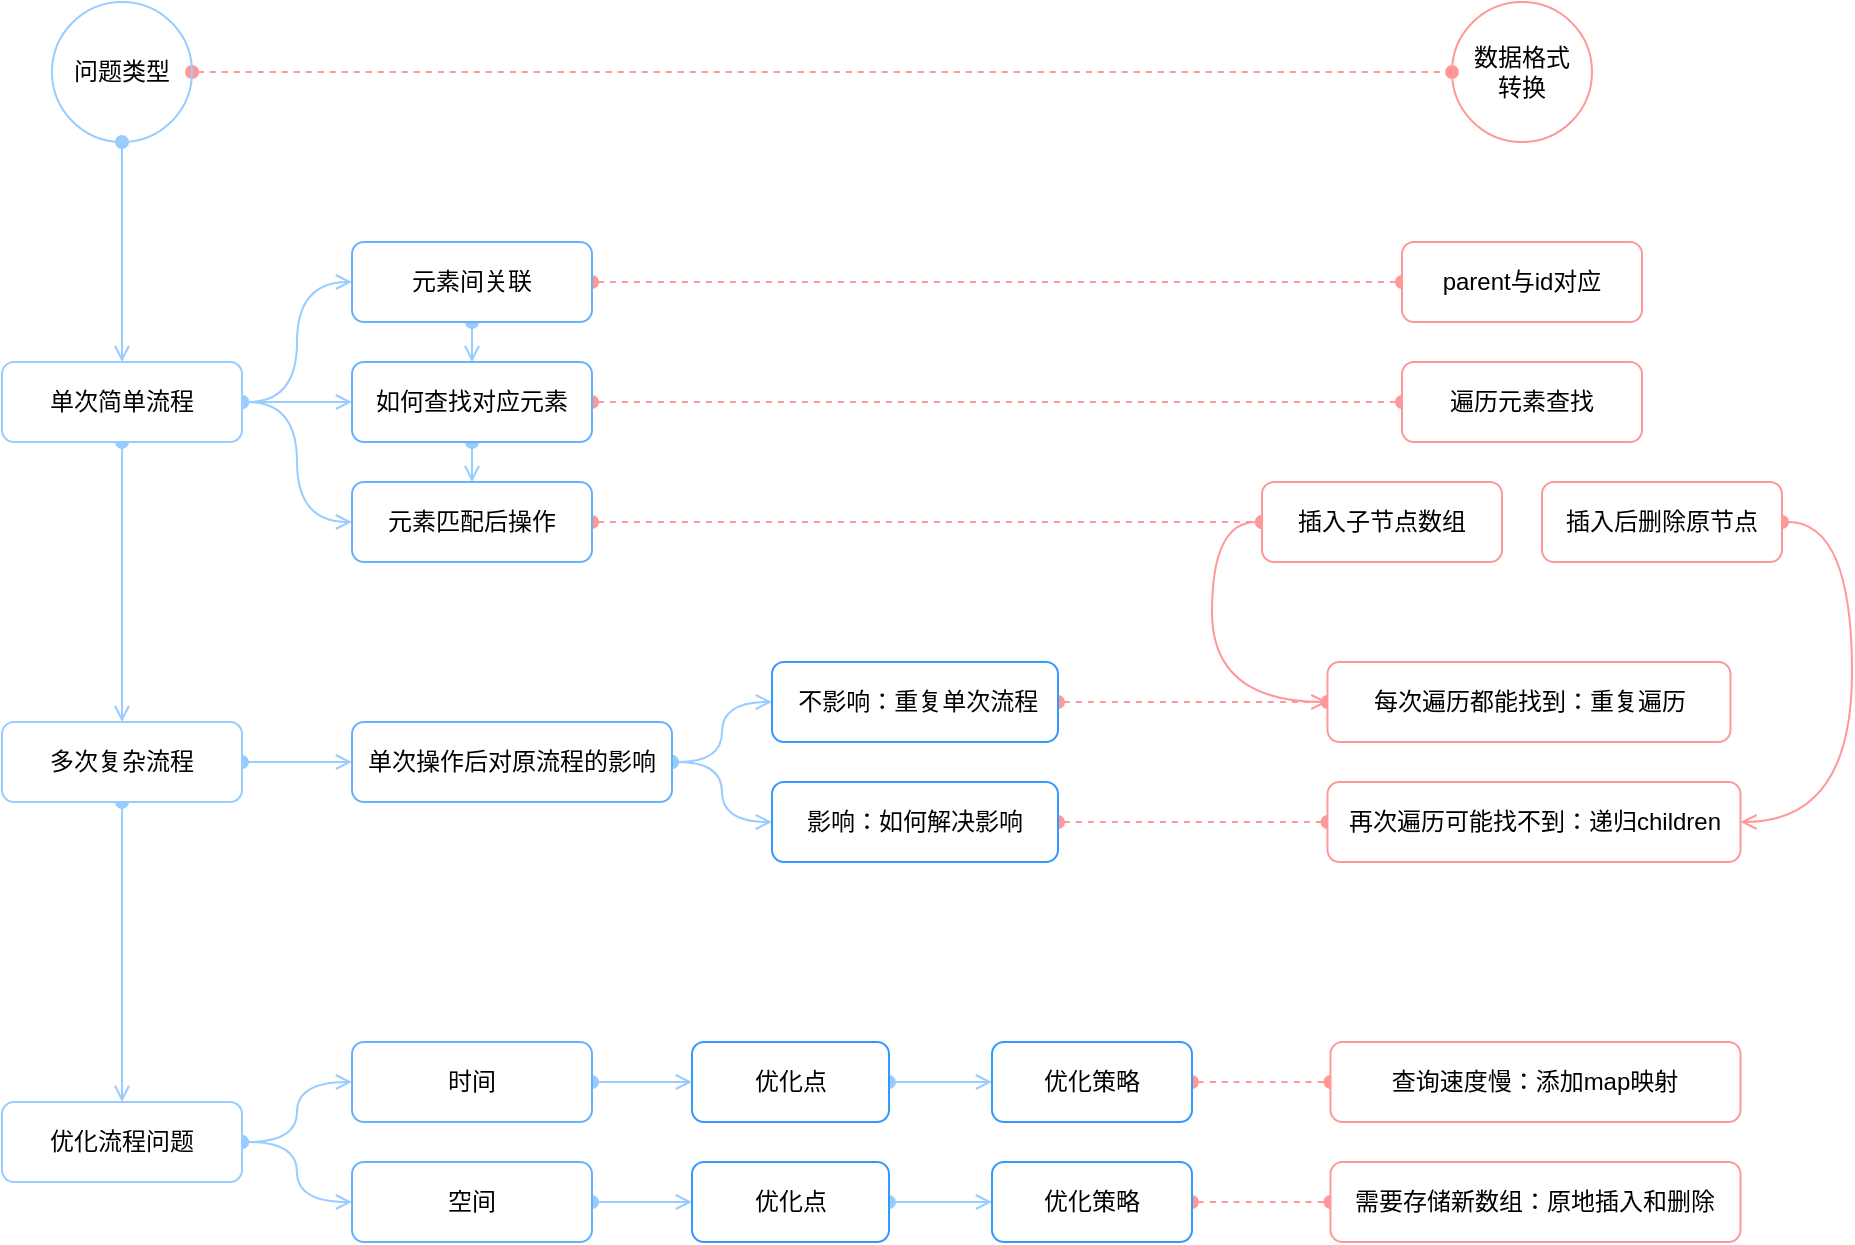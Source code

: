 <mxfile>
    <diagram id="cdAYQIU88_5YnIyllZbv" name="第 1 页">
        <mxGraphModel dx="1123" dy="718" grid="0" gridSize="10" guides="0" tooltips="1" connect="1" arrows="1" fold="1" page="0" pageScale="1" pageWidth="827" pageHeight="1169" math="0" shadow="0">
            <root>
                <mxCell id="0"/>
                <mxCell id="1" parent="0"/>
                <mxCell id="19" style="edgeStyle=none;html=1;exitX=0.5;exitY=1;exitDx=0;exitDy=0;entryX=0.5;entryY=0;entryDx=0;entryDy=0;strokeColor=#99CCFF;startArrow=oval;startFill=1;endArrow=open;endFill=0;" edge="1" parent="1" source="2" target="7">
                    <mxGeometry relative="1" as="geometry"/>
                </mxCell>
                <mxCell id="21" style="edgeStyle=orthogonalEdgeStyle;html=1;exitX=1;exitY=0.5;exitDx=0;exitDy=0;entryX=0;entryY=0.5;entryDx=0;entryDy=0;strokeColor=#99CCFF;startArrow=oval;startFill=1;endArrow=open;endFill=0;curved=1;" edge="1" parent="1" source="2" target="4">
                    <mxGeometry relative="1" as="geometry"/>
                </mxCell>
                <mxCell id="22" style="edgeStyle=orthogonalEdgeStyle;curved=1;html=1;exitX=1;exitY=0.5;exitDx=0;exitDy=0;entryX=0;entryY=0.5;entryDx=0;entryDy=0;strokeColor=#99CCFF;startArrow=oval;startFill=1;endArrow=open;endFill=0;" edge="1" parent="1" source="2" target="5">
                    <mxGeometry relative="1" as="geometry"/>
                </mxCell>
                <mxCell id="23" style="edgeStyle=orthogonalEdgeStyle;curved=1;html=1;exitX=1;exitY=0.5;exitDx=0;exitDy=0;entryX=0;entryY=0.5;entryDx=0;entryDy=0;strokeColor=#99CCFF;startArrow=oval;startFill=1;endArrow=open;endFill=0;" edge="1" parent="1" source="2" target="6">
                    <mxGeometry relative="1" as="geometry"/>
                </mxCell>
                <mxCell id="2" value="单次简单流程" style="rounded=1;whiteSpace=wrap;html=1;strokeColor=#99CCFF;" vertex="1" parent="1">
                    <mxGeometry x="335" y="230" width="120" height="40" as="geometry"/>
                </mxCell>
                <mxCell id="18" style="edgeStyle=none;html=1;exitX=0.5;exitY=1;exitDx=0;exitDy=0;entryX=0.5;entryY=0;entryDx=0;entryDy=0;startArrow=oval;startFill=1;endArrow=open;endFill=0;strokeColor=#99CCFF;" edge="1" parent="1" source="3" target="2">
                    <mxGeometry relative="1" as="geometry"/>
                </mxCell>
                <mxCell id="142" style="edgeStyle=orthogonalEdgeStyle;curved=1;html=1;exitX=1;exitY=0.5;exitDx=0;exitDy=0;entryX=0;entryY=0.5;entryDx=0;entryDy=0;strokeColor=#FF9999;startArrow=oval;startFill=1;endArrow=oval;endFill=1;dashed=1;" edge="1" parent="1" source="3" target="74">
                    <mxGeometry relative="1" as="geometry"/>
                </mxCell>
                <mxCell id="3" value="问题类型" style="ellipse;whiteSpace=wrap;html=1;aspect=fixed;fillColor=none;strokeColor=#99CCFF;" vertex="1" parent="1">
                    <mxGeometry x="360" y="50" width="70" height="70" as="geometry"/>
                </mxCell>
                <mxCell id="24" style="edgeStyle=orthogonalEdgeStyle;curved=1;html=1;exitX=0.5;exitY=1;exitDx=0;exitDy=0;entryX=0.5;entryY=0;entryDx=0;entryDy=0;strokeColor=#99CCFF;startArrow=oval;startFill=1;endArrow=open;endFill=0;" edge="1" parent="1" source="4" target="5">
                    <mxGeometry relative="1" as="geometry"/>
                </mxCell>
                <mxCell id="143" style="edgeStyle=orthogonalEdgeStyle;curved=1;html=1;exitX=1;exitY=0.5;exitDx=0;exitDy=0;entryX=0;entryY=0.5;entryDx=0;entryDy=0;dashed=1;strokeColor=#FF9999;startArrow=oval;startFill=1;endArrow=oval;endFill=1;" edge="1" parent="1" source="4" target="76">
                    <mxGeometry relative="1" as="geometry"/>
                </mxCell>
                <mxCell id="4" value="元素间关联" style="rounded=1;whiteSpace=wrap;html=1;strokeColor=#66B2FF;" vertex="1" parent="1">
                    <mxGeometry x="510" y="170" width="120" height="40" as="geometry"/>
                </mxCell>
                <mxCell id="25" style="edgeStyle=orthogonalEdgeStyle;curved=1;html=1;exitX=0.5;exitY=1;exitDx=0;exitDy=0;entryX=0.5;entryY=0;entryDx=0;entryDy=0;strokeColor=#99CCFF;startArrow=oval;startFill=1;endArrow=open;endFill=0;" edge="1" parent="1" source="5" target="6">
                    <mxGeometry relative="1" as="geometry"/>
                </mxCell>
                <mxCell id="144" style="edgeStyle=orthogonalEdgeStyle;curved=1;html=1;exitX=1;exitY=0.5;exitDx=0;exitDy=0;entryX=0;entryY=0.5;entryDx=0;entryDy=0;dashed=1;strokeColor=#FF9999;startArrow=oval;startFill=1;endArrow=oval;endFill=1;" edge="1" parent="1" source="5" target="78">
                    <mxGeometry relative="1" as="geometry"/>
                </mxCell>
                <mxCell id="5" value="如何查找对应元素" style="rounded=1;whiteSpace=wrap;html=1;strokeColor=#66B2FF;" vertex="1" parent="1">
                    <mxGeometry x="510" y="230" width="120" height="40" as="geometry"/>
                </mxCell>
                <mxCell id="145" style="edgeStyle=orthogonalEdgeStyle;curved=1;html=1;exitX=1;exitY=0.5;exitDx=0;exitDy=0;entryX=0;entryY=0.5;entryDx=0;entryDy=0;dashed=1;strokeColor=#FF9999;startArrow=oval;startFill=1;endArrow=oval;endFill=1;" edge="1" parent="1" source="6" target="79">
                    <mxGeometry relative="1" as="geometry"/>
                </mxCell>
                <mxCell id="6" value="元素匹配后操作" style="rounded=1;whiteSpace=wrap;html=1;strokeColor=#66B2FF;" vertex="1" parent="1">
                    <mxGeometry x="510" y="290" width="120" height="40" as="geometry"/>
                </mxCell>
                <mxCell id="20" style="edgeStyle=none;html=1;exitX=0.5;exitY=1;exitDx=0;exitDy=0;entryX=0.5;entryY=0;entryDx=0;entryDy=0;strokeColor=#99CCFF;startArrow=oval;startFill=1;endArrow=open;endFill=0;" edge="1" parent="1" source="7" target="11">
                    <mxGeometry relative="1" as="geometry"/>
                </mxCell>
                <mxCell id="26" style="edgeStyle=orthogonalEdgeStyle;curved=1;html=1;exitX=1;exitY=0.5;exitDx=0;exitDy=0;entryX=0;entryY=0.5;entryDx=0;entryDy=0;strokeColor=#99CCFF;startArrow=oval;startFill=1;endArrow=open;endFill=0;" edge="1" parent="1" source="7" target="8">
                    <mxGeometry relative="1" as="geometry"/>
                </mxCell>
                <mxCell id="7" value="多次复杂流程" style="rounded=1;whiteSpace=wrap;html=1;strokeColor=#99CCFF;" vertex="1" parent="1">
                    <mxGeometry x="335" y="410" width="120" height="40" as="geometry"/>
                </mxCell>
                <mxCell id="27" style="edgeStyle=orthogonalEdgeStyle;curved=1;html=1;exitX=1;exitY=0.5;exitDx=0;exitDy=0;entryX=0;entryY=0.5;entryDx=0;entryDy=0;strokeColor=#99CCFF;startArrow=oval;startFill=1;endArrow=open;endFill=0;" edge="1" parent="1" source="8" target="10">
                    <mxGeometry relative="1" as="geometry"/>
                </mxCell>
                <mxCell id="28" style="edgeStyle=orthogonalEdgeStyle;curved=1;html=1;exitX=1;exitY=0.5;exitDx=0;exitDy=0;entryX=0;entryY=0.5;entryDx=0;entryDy=0;strokeColor=#99CCFF;startArrow=oval;startFill=1;endArrow=open;endFill=0;" edge="1" parent="1" source="8" target="9">
                    <mxGeometry relative="1" as="geometry"/>
                </mxCell>
                <mxCell id="8" value="单次操作后对原流程的影响" style="rounded=1;whiteSpace=wrap;html=1;strokeColor=#66B2FF;" vertex="1" parent="1">
                    <mxGeometry x="510" y="410" width="160" height="40" as="geometry"/>
                </mxCell>
                <mxCell id="148" style="edgeStyle=orthogonalEdgeStyle;curved=1;html=1;exitX=1;exitY=0.5;exitDx=0;exitDy=0;entryX=0;entryY=0.5;entryDx=0;entryDy=0;dashed=1;strokeColor=#FF9999;startArrow=oval;startFill=1;endArrow=oval;endFill=1;" edge="1" parent="1" source="9" target="86">
                    <mxGeometry relative="1" as="geometry"/>
                </mxCell>
                <mxCell id="9" value="影响：如何解决影响" style="rounded=1;whiteSpace=wrap;html=1;strokeColor=#3399FF;" vertex="1" parent="1">
                    <mxGeometry x="720" y="440" width="143" height="40" as="geometry"/>
                </mxCell>
                <mxCell id="147" style="edgeStyle=orthogonalEdgeStyle;curved=1;html=1;exitX=1;exitY=0.5;exitDx=0;exitDy=0;dashed=1;strokeColor=#FF9999;startArrow=oval;startFill=1;endArrow=oval;endFill=1;entryX=0;entryY=0.5;entryDx=0;entryDy=0;" edge="1" parent="1" source="10" target="87">
                    <mxGeometry relative="1" as="geometry">
                        <mxPoint x="980" y="400.231" as="targetPoint"/>
                    </mxGeometry>
                </mxCell>
                <mxCell id="10" value="&amp;nbsp;不影响：重复单次流程" style="rounded=1;whiteSpace=wrap;html=1;strokeColor=#3399FF;" vertex="1" parent="1">
                    <mxGeometry x="720" y="380" width="143" height="40" as="geometry"/>
                </mxCell>
                <mxCell id="29" style="edgeStyle=orthogonalEdgeStyle;curved=1;html=1;exitX=1;exitY=0.5;exitDx=0;exitDy=0;entryX=0;entryY=0.5;entryDx=0;entryDy=0;strokeColor=#99CCFF;startArrow=oval;startFill=1;endArrow=open;endFill=0;" edge="1" parent="1" source="11" target="14">
                    <mxGeometry relative="1" as="geometry"/>
                </mxCell>
                <mxCell id="30" style="edgeStyle=orthogonalEdgeStyle;curved=1;html=1;exitX=1;exitY=0.5;exitDx=0;exitDy=0;entryX=0;entryY=0.5;entryDx=0;entryDy=0;strokeColor=#99CCFF;startArrow=oval;startFill=1;endArrow=open;endFill=0;" edge="1" parent="1" source="11" target="12">
                    <mxGeometry relative="1" as="geometry"/>
                </mxCell>
                <mxCell id="11" value="优化流程问题" style="rounded=1;whiteSpace=wrap;html=1;strokeColor=#99CCFF;" vertex="1" parent="1">
                    <mxGeometry x="335" y="600" width="120" height="40" as="geometry"/>
                </mxCell>
                <mxCell id="33" style="edgeStyle=orthogonalEdgeStyle;curved=1;html=1;exitX=1;exitY=0.5;exitDx=0;exitDy=0;entryX=0;entryY=0.5;entryDx=0;entryDy=0;strokeColor=#99CCFF;startArrow=oval;startFill=1;endArrow=open;endFill=0;" edge="1" parent="1" source="12" target="16">
                    <mxGeometry relative="1" as="geometry"/>
                </mxCell>
                <mxCell id="12" value="空间" style="rounded=1;whiteSpace=wrap;html=1;strokeColor=#66B2FF;" vertex="1" parent="1">
                    <mxGeometry x="510" y="630" width="120" height="40" as="geometry"/>
                </mxCell>
                <mxCell id="32" style="edgeStyle=orthogonalEdgeStyle;curved=1;html=1;exitX=1;exitY=0.5;exitDx=0;exitDy=0;entryX=0;entryY=0.5;entryDx=0;entryDy=0;strokeColor=#99CCFF;startArrow=oval;startFill=1;endArrow=open;endFill=0;" edge="1" parent="1" source="13" target="15">
                    <mxGeometry relative="1" as="geometry"/>
                </mxCell>
                <mxCell id="13" value="优化点" style="rounded=1;whiteSpace=wrap;html=1;strokeColor=#3399FF;" vertex="1" parent="1">
                    <mxGeometry x="680" y="570" width="98.5" height="40" as="geometry"/>
                </mxCell>
                <mxCell id="31" style="edgeStyle=orthogonalEdgeStyle;curved=1;html=1;exitX=1;exitY=0.5;exitDx=0;exitDy=0;entryX=0;entryY=0.5;entryDx=0;entryDy=0;strokeColor=#99CCFF;startArrow=oval;startFill=1;endArrow=open;endFill=0;" edge="1" parent="1" source="14" target="13">
                    <mxGeometry relative="1" as="geometry"/>
                </mxCell>
                <mxCell id="14" value="时间" style="rounded=1;whiteSpace=wrap;html=1;strokeColor=#66B2FF;" vertex="1" parent="1">
                    <mxGeometry x="510" y="570" width="120" height="40" as="geometry"/>
                </mxCell>
                <mxCell id="149" style="edgeStyle=orthogonalEdgeStyle;curved=1;html=1;exitX=1;exitY=0.5;exitDx=0;exitDy=0;entryX=0;entryY=0.5;entryDx=0;entryDy=0;dashed=1;strokeColor=#FF9999;startArrow=oval;startFill=1;endArrow=oval;endFill=1;" edge="1" parent="1" source="15" target="94">
                    <mxGeometry relative="1" as="geometry"/>
                </mxCell>
                <mxCell id="15" value="优化策略" style="rounded=1;whiteSpace=wrap;html=1;strokeColor=#3399FF;" vertex="1" parent="1">
                    <mxGeometry x="830" y="570" width="100" height="40" as="geometry"/>
                </mxCell>
                <mxCell id="34" style="edgeStyle=orthogonalEdgeStyle;curved=1;html=1;exitX=1;exitY=0.5;exitDx=0;exitDy=0;entryX=0;entryY=0.5;entryDx=0;entryDy=0;strokeColor=#99CCFF;startArrow=oval;startFill=1;endArrow=open;endFill=0;" edge="1" parent="1" source="16" target="17">
                    <mxGeometry relative="1" as="geometry"/>
                </mxCell>
                <mxCell id="16" value="优化点" style="rounded=1;whiteSpace=wrap;html=1;strokeColor=#3399FF;" vertex="1" parent="1">
                    <mxGeometry x="680" y="630" width="98.5" height="40" as="geometry"/>
                </mxCell>
                <mxCell id="150" style="edgeStyle=orthogonalEdgeStyle;curved=1;html=1;exitX=1;exitY=0.5;exitDx=0;exitDy=0;entryX=0;entryY=0.5;entryDx=0;entryDy=0;dashed=1;strokeColor=#FF9999;startArrow=oval;startFill=1;endArrow=oval;endFill=1;" edge="1" parent="1" source="17" target="99">
                    <mxGeometry relative="1" as="geometry"/>
                </mxCell>
                <mxCell id="17" value="优化策略" style="rounded=1;whiteSpace=wrap;html=1;strokeColor=#3399FF;" vertex="1" parent="1">
                    <mxGeometry x="830" y="630" width="100" height="40" as="geometry"/>
                </mxCell>
                <mxCell id="74" value="数据格式&lt;br&gt;转换" style="ellipse;whiteSpace=wrap;html=1;aspect=fixed;fillColor=none;strokeColor=#FF9999;" vertex="1" parent="1">
                    <mxGeometry x="1060" y="50" width="70" height="70" as="geometry"/>
                </mxCell>
                <mxCell id="76" value="parent与id对应" style="rounded=1;whiteSpace=wrap;html=1;strokeColor=#FF9999;" vertex="1" parent="1">
                    <mxGeometry x="1035" y="170" width="120" height="40" as="geometry"/>
                </mxCell>
                <mxCell id="78" value="遍历元素查找" style="rounded=1;whiteSpace=wrap;html=1;strokeColor=#FF9999;" vertex="1" parent="1">
                    <mxGeometry x="1035" y="230" width="120" height="40" as="geometry"/>
                </mxCell>
                <mxCell id="138" style="edgeStyle=orthogonalEdgeStyle;curved=1;html=1;exitX=0;exitY=0.5;exitDx=0;exitDy=0;entryX=0;entryY=0.5;entryDx=0;entryDy=0;strokeColor=#FF9999;startArrow=oval;startFill=1;endArrow=open;endFill=0;" edge="1" parent="1" source="79" target="87">
                    <mxGeometry relative="1" as="geometry">
                        <Array as="points">
                            <mxPoint x="940" y="310"/>
                            <mxPoint x="940" y="400"/>
                        </Array>
                    </mxGeometry>
                </mxCell>
                <mxCell id="79" value="插入子节点数组" style="rounded=1;whiteSpace=wrap;html=1;strokeColor=#FF9999;" vertex="1" parent="1">
                    <mxGeometry x="965" y="290" width="120" height="40" as="geometry"/>
                </mxCell>
                <mxCell id="86" value="再次遍历可能找不到：递归children" style="rounded=1;whiteSpace=wrap;html=1;strokeColor=#FF9999;" vertex="1" parent="1">
                    <mxGeometry x="997.75" y="440" width="206.5" height="40" as="geometry"/>
                </mxCell>
                <mxCell id="87" value="每次遍历都能找到：重复遍历" style="rounded=1;whiteSpace=wrap;html=1;strokeColor=#FF9999;" vertex="1" parent="1">
                    <mxGeometry x="997.75" y="380" width="201.5" height="40" as="geometry"/>
                </mxCell>
                <mxCell id="94" value="查询速度慢：添加map映射" style="rounded=1;whiteSpace=wrap;html=1;strokeColor=#FF9999;" vertex="1" parent="1">
                    <mxGeometry x="999.25" y="570" width="205" height="40" as="geometry"/>
                </mxCell>
                <mxCell id="99" value="需要存储新数组：原地插入和删除" style="rounded=1;whiteSpace=wrap;html=1;strokeColor=#FF9999;" vertex="1" parent="1">
                    <mxGeometry x="999.25" y="630" width="205" height="40" as="geometry"/>
                </mxCell>
                <mxCell id="139" style="edgeStyle=orthogonalEdgeStyle;curved=1;html=1;exitX=1;exitY=0.5;exitDx=0;exitDy=0;entryX=1;entryY=0.5;entryDx=0;entryDy=0;strokeColor=#FF9999;startArrow=oval;startFill=1;endArrow=open;endFill=0;" edge="1" parent="1" source="135" target="86">
                    <mxGeometry relative="1" as="geometry">
                        <Array as="points">
                            <mxPoint x="1260" y="310"/>
                            <mxPoint x="1260" y="460"/>
                        </Array>
                    </mxGeometry>
                </mxCell>
                <mxCell id="135" value="插入后删除原节点" style="rounded=1;whiteSpace=wrap;html=1;strokeColor=#FF9999;" vertex="1" parent="1">
                    <mxGeometry x="1105" y="290" width="120" height="40" as="geometry"/>
                </mxCell>
            </root>
        </mxGraphModel>
    </diagram>
</mxfile>